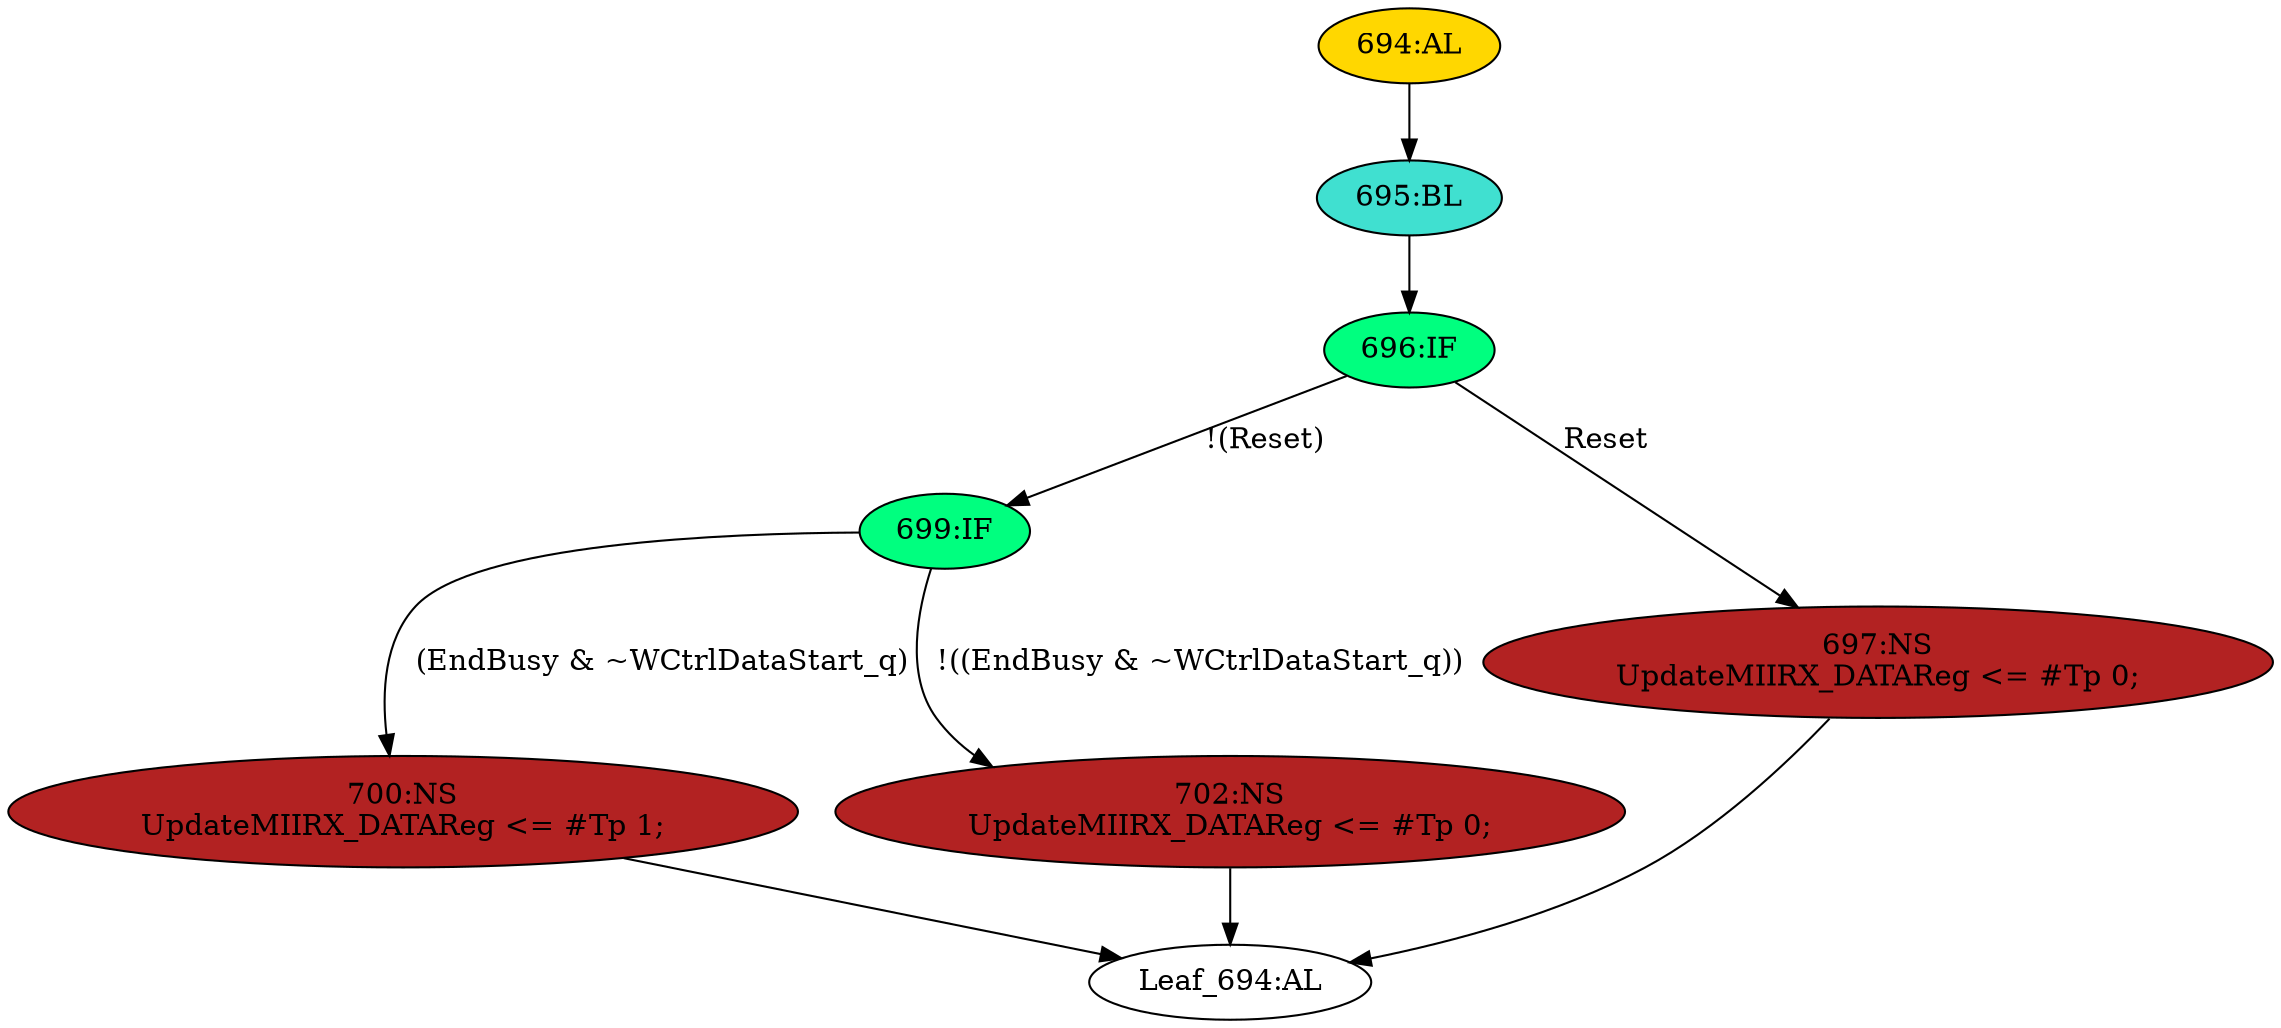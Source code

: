 strict digraph "" {
	node [label="\N"];
	"Leaf_694:AL"	 [def_var="['UpdateMIIRX_DATAReg']",
		label="Leaf_694:AL"];
	"695:BL"	 [ast="<pyverilog.vparser.ast.Block object at 0x7f415540be50>",
		fillcolor=turquoise,
		label="695:BL",
		statements="[]",
		style=filled,
		typ=Block];
	"696:IF"	 [ast="<pyverilog.vparser.ast.IfStatement object at 0x7f415540be90>",
		fillcolor=springgreen,
		label="696:IF",
		statements="[]",
		style=filled,
		typ=IfStatement];
	"695:BL" -> "696:IF"	 [cond="[]",
		lineno=None];
	"699:IF"	 [ast="<pyverilog.vparser.ast.IfStatement object at 0x7f415540bf10>",
		fillcolor=springgreen,
		label="699:IF",
		statements="[]",
		style=filled,
		typ=IfStatement];
	"696:IF" -> "699:IF"	 [cond="['Reset']",
		label="!(Reset)",
		lineno=696];
	"697:NS"	 [ast="<pyverilog.vparser.ast.NonblockingSubstitution object at 0x7f4155411590>",
		fillcolor=firebrick,
		label="697:NS
UpdateMIIRX_DATAReg <= #Tp 0;",
		statements="[<pyverilog.vparser.ast.NonblockingSubstitution object at 0x7f4155411590>]",
		style=filled,
		typ=NonblockingSubstitution];
	"696:IF" -> "697:NS"	 [cond="['Reset']",
		label=Reset,
		lineno=696];
	"700:NS"	 [ast="<pyverilog.vparser.ast.NonblockingSubstitution object at 0x7f4155411250>",
		fillcolor=firebrick,
		label="700:NS
UpdateMIIRX_DATAReg <= #Tp 1;",
		statements="[<pyverilog.vparser.ast.NonblockingSubstitution object at 0x7f4155411250>]",
		style=filled,
		typ=NonblockingSubstitution];
	"699:IF" -> "700:NS"	 [cond="['EndBusy', 'WCtrlDataStart_q']",
		label="(EndBusy & ~WCtrlDataStart_q)",
		lineno=699];
	"702:NS"	 [ast="<pyverilog.vparser.ast.NonblockingSubstitution object at 0x7f415540bf50>",
		fillcolor=firebrick,
		label="702:NS
UpdateMIIRX_DATAReg <= #Tp 0;",
		statements="[<pyverilog.vparser.ast.NonblockingSubstitution object at 0x7f415540bf50>]",
		style=filled,
		typ=NonblockingSubstitution];
	"699:IF" -> "702:NS"	 [cond="['EndBusy', 'WCtrlDataStart_q']",
		label="!((EndBusy & ~WCtrlDataStart_q))",
		lineno=699];
	"694:AL"	 [ast="<pyverilog.vparser.ast.Always object at 0x7f4155411790>",
		clk_sens=True,
		fillcolor=gold,
		label="694:AL",
		sens="['Clk', 'Reset']",
		statements="[]",
		style=filled,
		typ=Always,
		use_var="['Reset', 'WCtrlDataStart_q', 'EndBusy']"];
	"694:AL" -> "695:BL"	 [cond="[]",
		lineno=None];
	"700:NS" -> "Leaf_694:AL"	 [cond="[]",
		lineno=None];
	"697:NS" -> "Leaf_694:AL"	 [cond="[]",
		lineno=None];
	"702:NS" -> "Leaf_694:AL"	 [cond="[]",
		lineno=None];
}
